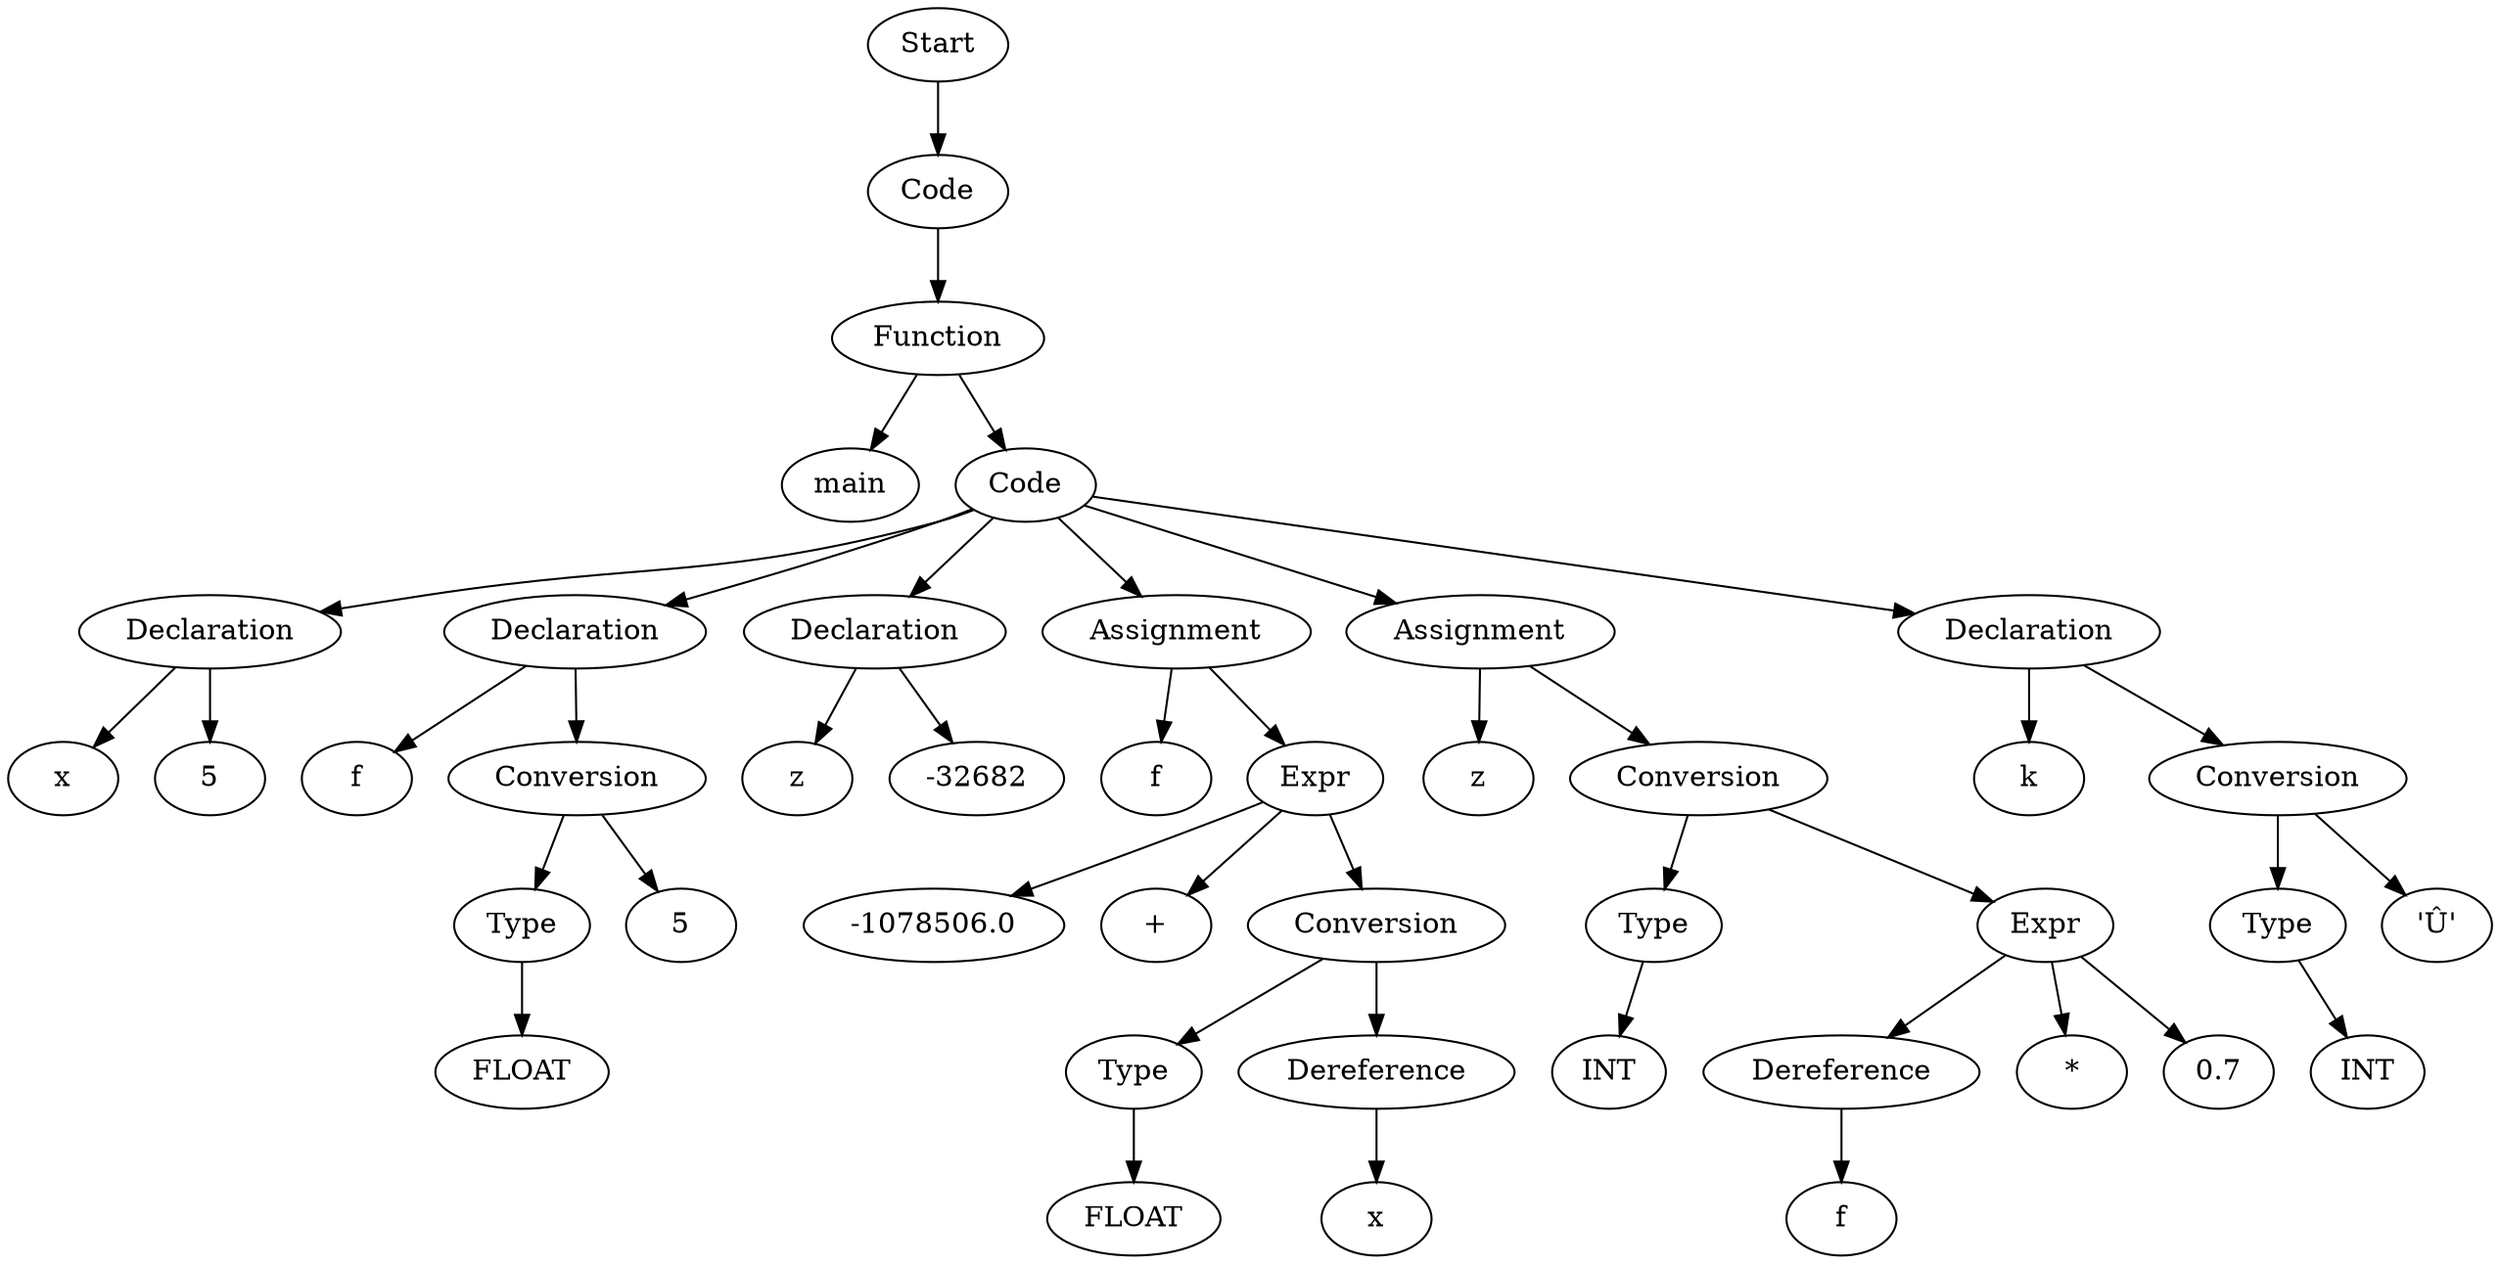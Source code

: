 digraph AST {
  "137497859516992" [label="Start"];
  "137497859516992" -> "137497859981072";
  "137497859981072" [label="Code"];
  "137497859981072" -> "137497859979392";
  "137497859979392" [label="Function"];
  "137497859979392" -> "137497859980688";
  "137497859979392" -> "137497859981120";
  "137497859980688" [label="main"];
  "137497859981120" [label="Code"];
  "137497859981120" -> "137497860145360";
  "137497859981120" -> "137497860145984";
  "137497859981120" -> "137497860146800";
  "137497859981120" -> "137497860147616";
  "137497859981120" -> "137497859786784";
  "137497859981120" -> "137497859793408";
  "137497860145360" [label="Declaration"];
  "137497860145360" -> "137497860145600";
  "137497860145360" -> "137497860146080";
  "137497860145600" [label="x"];
  "137497860146080" [label="5"];
  "137497860145984" [label="Declaration"];
  "137497860145984" -> "137497860146416";
  "137497860145984" -> "137497859785296";
  "137497860146416" [label="f"];
  "137497859785296" [label="Conversion"];
  "137497859785296" -> "137497859792304";
  "137497859785296" -> "137497860146896";
  "137497859792304" [label="Type"];
  "137497859792304" -> "137497859790960";
  "137497859790960" [label="FLOAT"];
  "137497860146896" [label="5"];
  "137497860146800" [label="Declaration"];
  "137497860146800" -> "137497860147232";
  "137497860146800" -> "137497859797440";
  "137497860147232" [label="z"];
  "137497859797440" [label="-32682"];
  "137497860147616" [label="Assignment"];
  "137497860147616" -> "137497860148000";
  "137497860147616" -> "137497859800176";
  "137497860148000" [label="f"];
  "137497859800176" [label="Expr"];
  "137497859800176" -> "137497859799168";
  "137497859800176" -> "137497859789328";
  "137497859800176" -> "137497859793936";
  "137497859799168" [label="-1078506.0"];
  "137497859789328" [label="+"];
  "137497859793936" [label="Conversion"];
  "137497859793936" -> "137497859790768";
  "137497859793936" -> "137497859797728";
  "137497859790768" [label="Type"];
  "137497859790768" -> "137497859795328";
  "137497859795328" [label="FLOAT"];
  "137497859797728" [label="Dereference"];
  "137497859797728" -> "137497859786112";
  "137497859786112" [label="x"];
  "137497859786784" [label="Assignment"];
  "137497859786784" -> "137497859794128";
  "137497859786784" -> "137497859796144";
  "137497859794128" [label="z"];
  "137497859796144" [label="Conversion"];
  "137497859796144" -> "137497859790048";
  "137497859796144" -> "137497859800944";
  "137497859790048" [label="Type"];
  "137497859790048" -> "137497859791968";
  "137497859791968" [label="INT"];
  "137497859800944" [label="Expr"];
  "137497859800944" -> "137497859796000";
  "137497859800944" -> "137497859789616";
  "137497859800944" -> "137497859791056";
  "137497859796000" [label="Dereference"];
  "137497859796000" -> "137497859793600";
  "137497859793600" [label="f"];
  "137497859789616" [label="*"];
  "137497859791056" [label="0.7"];
  "137497859793408" [label="Declaration"];
  "137497859793408" -> "137497859798016";
  "137497859793408" -> "137497859787840";
  "137497859798016" [label="k"];
  "137497859787840" [label="Conversion"];
  "137497859787840" -> "137497859790336";
  "137497859787840" -> "137497859799936";
  "137497859790336" [label="Type"];
  "137497859790336" -> "137497859795712";
  "137497859795712" [label="INT"];
  "137497859799936" [label="'Û'"];
}
